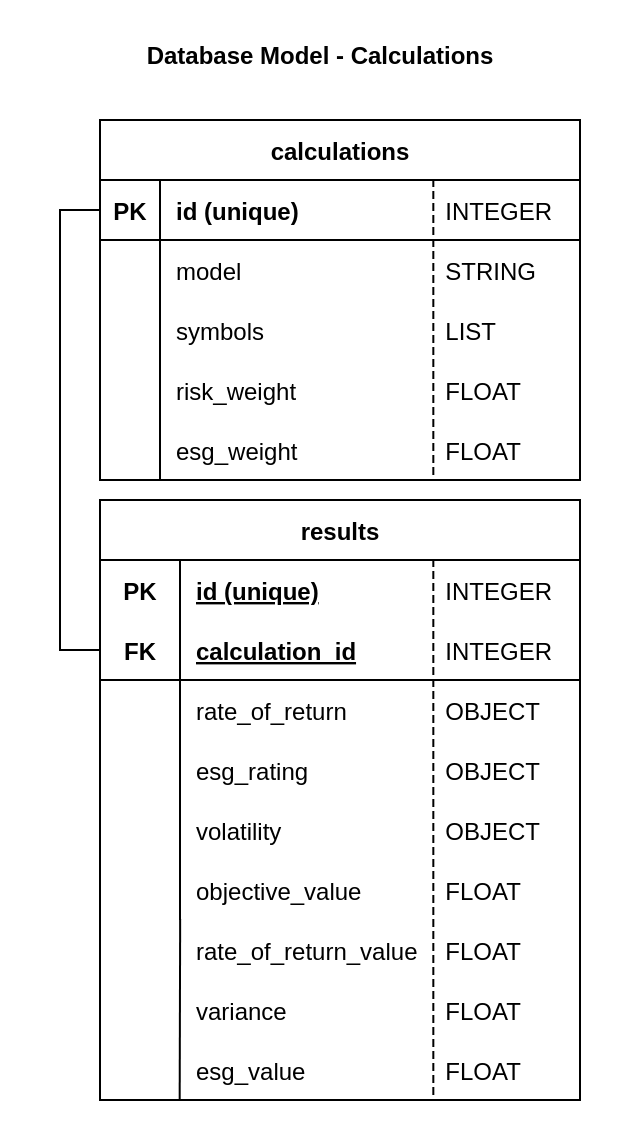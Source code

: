 <mxfile version="20.2.7" type="device"><diagram name="Page-1" id="2ca16b54-16f6-2749-3443-fa8db7711227"><mxGraphModel dx="690" dy="738" grid="1" gridSize="10" guides="1" tooltips="1" connect="1" arrows="1" fold="1" page="1" pageScale="1" pageWidth="1100" pageHeight="850" background="none" math="0" shadow="0"><root><mxCell id="0"/><mxCell id="1" parent="0"/><mxCell id="oxZOKNevLiVdZAd4e6vF-1" value="&lt;br&gt;Database Model - Calculations" style="rounded=0;whiteSpace=wrap;html=1;verticalAlign=top;fontStyle=1;strokeWidth=0;strokeColor=none;" parent="1" vertex="1"><mxGeometry x="60" width="320" height="570" as="geometry"/></mxCell><mxCell id="cSZ2dbXi6TqptSSzIAJE-76" value="" style="group" parent="1" vertex="1" connectable="0"><mxGeometry x="110" y="250" width="240" height="300" as="geometry"/></mxCell><mxCell id="3Ti9uLNWOgjuIZVz-vYX-15" value="results" style="shape=table;startSize=30;container=1;collapsible=1;childLayout=tableLayout;fixedRows=1;rowLines=0;fontStyle=1;align=center;resizeLast=1;" parent="cSZ2dbXi6TqptSSzIAJE-76" vertex="1"><mxGeometry width="240" height="300" as="geometry"/></mxCell><mxCell id="3Ti9uLNWOgjuIZVz-vYX-16" value="" style="shape=tableRow;horizontal=0;startSize=0;swimlaneHead=0;swimlaneBody=0;fillColor=none;collapsible=0;dropTarget=0;points=[[0,0.5],[1,0.5]];portConstraint=eastwest;top=0;left=0;right=0;bottom=0;" parent="3Ti9uLNWOgjuIZVz-vYX-15" vertex="1"><mxGeometry y="30" width="240" height="30" as="geometry"/></mxCell><mxCell id="3Ti9uLNWOgjuIZVz-vYX-17" value="PK" style="shape=partialRectangle;connectable=0;fillColor=none;top=0;left=0;bottom=0;right=0;fontStyle=1;overflow=hidden;" parent="3Ti9uLNWOgjuIZVz-vYX-16" vertex="1"><mxGeometry width="40" height="30" as="geometry"><mxRectangle width="40" height="30" as="alternateBounds"/></mxGeometry></mxCell><mxCell id="3Ti9uLNWOgjuIZVz-vYX-18" value="id (unique)" style="shape=partialRectangle;connectable=0;fillColor=none;top=0;left=0;bottom=0;right=0;align=left;spacingLeft=6;fontStyle=5;overflow=hidden;" parent="3Ti9uLNWOgjuIZVz-vYX-16" vertex="1"><mxGeometry x="40" width="200" height="30" as="geometry"><mxRectangle width="200" height="30" as="alternateBounds"/></mxGeometry></mxCell><mxCell id="3Ti9uLNWOgjuIZVz-vYX-19" value="" style="shape=tableRow;horizontal=0;startSize=0;swimlaneHead=0;swimlaneBody=0;fillColor=none;collapsible=0;dropTarget=0;points=[[0,0.5],[1,0.5]];portConstraint=eastwest;top=0;left=0;right=0;bottom=1;" parent="3Ti9uLNWOgjuIZVz-vYX-15" vertex="1"><mxGeometry y="60" width="240" height="30" as="geometry"/></mxCell><mxCell id="3Ti9uLNWOgjuIZVz-vYX-20" value="FK" style="shape=partialRectangle;connectable=0;fillColor=none;top=0;left=0;bottom=0;right=0;fontStyle=1;overflow=hidden;" parent="3Ti9uLNWOgjuIZVz-vYX-19" vertex="1"><mxGeometry width="40" height="30" as="geometry"><mxRectangle width="40" height="30" as="alternateBounds"/></mxGeometry></mxCell><mxCell id="3Ti9uLNWOgjuIZVz-vYX-21" value="calculation_id" style="shape=partialRectangle;connectable=0;fillColor=none;top=0;left=0;bottom=0;right=0;align=left;spacingLeft=6;fontStyle=5;overflow=hidden;" parent="3Ti9uLNWOgjuIZVz-vYX-19" vertex="1"><mxGeometry x="40" width="200" height="30" as="geometry"><mxRectangle width="200" height="30" as="alternateBounds"/></mxGeometry></mxCell><mxCell id="3Ti9uLNWOgjuIZVz-vYX-22" value="" style="shape=tableRow;horizontal=0;startSize=0;swimlaneHead=0;swimlaneBody=0;fillColor=none;collapsible=0;dropTarget=0;points=[[0,0.5],[1,0.5]];portConstraint=eastwest;top=0;left=0;right=0;bottom=0;" parent="3Ti9uLNWOgjuIZVz-vYX-15" vertex="1"><mxGeometry y="90" width="240" height="30" as="geometry"/></mxCell><mxCell id="3Ti9uLNWOgjuIZVz-vYX-23" value="" style="shape=partialRectangle;connectable=0;fillColor=none;top=0;left=0;bottom=0;right=0;editable=1;overflow=hidden;" parent="3Ti9uLNWOgjuIZVz-vYX-22" vertex="1"><mxGeometry width="40" height="30" as="geometry"><mxRectangle width="40" height="30" as="alternateBounds"/></mxGeometry></mxCell><mxCell id="3Ti9uLNWOgjuIZVz-vYX-24" value="rate_of_return" style="shape=partialRectangle;connectable=0;fillColor=none;top=0;left=0;bottom=0;right=0;align=left;spacingLeft=6;overflow=hidden;" parent="3Ti9uLNWOgjuIZVz-vYX-22" vertex="1"><mxGeometry x="40" width="200" height="30" as="geometry"><mxRectangle width="200" height="30" as="alternateBounds"/></mxGeometry></mxCell><mxCell id="cSZ2dbXi6TqptSSzIAJE-9" value="" style="shape=tableRow;horizontal=0;startSize=0;swimlaneHead=0;swimlaneBody=0;fillColor=none;collapsible=0;dropTarget=0;points=[[0,0.5],[1,0.5]];portConstraint=eastwest;top=0;left=0;right=0;bottom=0;" parent="3Ti9uLNWOgjuIZVz-vYX-15" vertex="1"><mxGeometry y="120" width="240" height="30" as="geometry"/></mxCell><mxCell id="cSZ2dbXi6TqptSSzIAJE-10" value="" style="shape=partialRectangle;connectable=0;fillColor=none;top=0;left=0;bottom=0;right=0;editable=1;overflow=hidden;" parent="cSZ2dbXi6TqptSSzIAJE-9" vertex="1"><mxGeometry width="40" height="30" as="geometry"><mxRectangle width="40" height="30" as="alternateBounds"/></mxGeometry></mxCell><mxCell id="cSZ2dbXi6TqptSSzIAJE-11" value="esg_rating" style="shape=partialRectangle;connectable=0;fillColor=none;top=0;left=0;bottom=0;right=0;align=left;spacingLeft=6;overflow=hidden;" parent="cSZ2dbXi6TqptSSzIAJE-9" vertex="1"><mxGeometry x="40" width="200" height="30" as="geometry"><mxRectangle width="200" height="30" as="alternateBounds"/></mxGeometry></mxCell><mxCell id="cSZ2dbXi6TqptSSzIAJE-12" value="" style="shape=tableRow;horizontal=0;startSize=0;swimlaneHead=0;swimlaneBody=0;fillColor=none;collapsible=0;dropTarget=0;points=[[0,0.5],[1,0.5]];portConstraint=eastwest;top=0;left=0;right=0;bottom=0;" parent="3Ti9uLNWOgjuIZVz-vYX-15" vertex="1"><mxGeometry y="150" width="240" height="30" as="geometry"/></mxCell><mxCell id="cSZ2dbXi6TqptSSzIAJE-13" value="" style="shape=partialRectangle;connectable=0;fillColor=none;top=0;left=0;bottom=0;right=0;editable=1;overflow=hidden;" parent="cSZ2dbXi6TqptSSzIAJE-12" vertex="1"><mxGeometry width="40" height="30" as="geometry"><mxRectangle width="40" height="30" as="alternateBounds"/></mxGeometry></mxCell><mxCell id="cSZ2dbXi6TqptSSzIAJE-14" value="volatility" style="shape=partialRectangle;connectable=0;fillColor=none;top=0;left=0;bottom=0;right=0;align=left;spacingLeft=6;overflow=hidden;" parent="cSZ2dbXi6TqptSSzIAJE-12" vertex="1"><mxGeometry x="40" width="200" height="30" as="geometry"><mxRectangle width="200" height="30" as="alternateBounds"/></mxGeometry></mxCell><mxCell id="cSZ2dbXi6TqptSSzIAJE-15" value="" style="shape=tableRow;horizontal=0;startSize=0;swimlaneHead=0;swimlaneBody=0;fillColor=none;collapsible=0;dropTarget=0;points=[[0,0.5],[1,0.5]];portConstraint=eastwest;top=0;left=0;right=0;bottom=0;" parent="3Ti9uLNWOgjuIZVz-vYX-15" vertex="1"><mxGeometry y="180" width="240" height="30" as="geometry"/></mxCell><mxCell id="cSZ2dbXi6TqptSSzIAJE-16" value="" style="shape=partialRectangle;connectable=0;fillColor=none;top=0;left=0;bottom=0;right=0;editable=1;overflow=hidden;" parent="cSZ2dbXi6TqptSSzIAJE-15" vertex="1"><mxGeometry width="40" height="30" as="geometry"><mxRectangle width="40" height="30" as="alternateBounds"/></mxGeometry></mxCell><mxCell id="cSZ2dbXi6TqptSSzIAJE-17" value="objective_value" style="shape=partialRectangle;connectable=0;fillColor=none;top=0;left=0;bottom=0;right=0;align=left;spacingLeft=6;overflow=hidden;" parent="cSZ2dbXi6TqptSSzIAJE-15" vertex="1"><mxGeometry x="40" width="200" height="30" as="geometry"><mxRectangle width="200" height="30" as="alternateBounds"/></mxGeometry></mxCell><mxCell id="cSZ2dbXi6TqptSSzIAJE-42" value="  INTEGER" style="shape=partialRectangle;fillColor=none;align=left;verticalAlign=middle;strokeColor=none;spacingLeft=34;rotatable=0;points=[[0,0.5],[1,0.5]];portConstraint=eastwest;dropTarget=0;" parent="cSZ2dbXi6TqptSSzIAJE-76" vertex="1"><mxGeometry x="130" y="30" width="110" height="30" as="geometry"/></mxCell><mxCell id="cSZ2dbXi6TqptSSzIAJE-43" value="" style="shape=partialRectangle;top=0;left=0;bottom=0;fillColor=none;stokeWidth=1;dashed=1;align=left;verticalAlign=middle;spacingLeft=4;spacingRight=4;overflow=hidden;rotatable=0;points=[];portConstraint=eastwest;part=1;" parent="cSZ2dbXi6TqptSSzIAJE-42" vertex="1" connectable="0"><mxGeometry width="36.667" height="30" as="geometry"/></mxCell><mxCell id="cSZ2dbXi6TqptSSzIAJE-44" value="  INTEGER" style="shape=partialRectangle;fillColor=none;align=left;verticalAlign=middle;strokeColor=none;spacingLeft=34;rotatable=0;points=[[0,0.5],[1,0.5]];portConstraint=eastwest;dropTarget=0;" parent="cSZ2dbXi6TqptSSzIAJE-76" vertex="1"><mxGeometry x="130" y="60" width="110" height="30" as="geometry"/></mxCell><mxCell id="cSZ2dbXi6TqptSSzIAJE-45" value="" style="shape=partialRectangle;top=0;left=0;bottom=0;fillColor=none;stokeWidth=1;dashed=1;align=left;verticalAlign=middle;spacingLeft=4;spacingRight=4;overflow=hidden;rotatable=0;points=[];portConstraint=eastwest;part=1;" parent="cSZ2dbXi6TqptSSzIAJE-44" vertex="1" connectable="0"><mxGeometry width="36.667" height="30" as="geometry"/></mxCell><mxCell id="cSZ2dbXi6TqptSSzIAJE-46" value="  OBJECT" style="shape=partialRectangle;fillColor=none;align=left;verticalAlign=middle;strokeColor=none;spacingLeft=34;rotatable=0;points=[[0,0.5],[1,0.5]];portConstraint=eastwest;dropTarget=0;" parent="cSZ2dbXi6TqptSSzIAJE-76" vertex="1"><mxGeometry x="130" y="90" width="110" height="30" as="geometry"/></mxCell><mxCell id="cSZ2dbXi6TqptSSzIAJE-47" value="" style="shape=partialRectangle;top=0;left=0;bottom=0;fillColor=none;stokeWidth=1;dashed=1;align=left;verticalAlign=middle;spacingLeft=4;spacingRight=4;overflow=hidden;rotatable=0;points=[];portConstraint=eastwest;part=1;" parent="cSZ2dbXi6TqptSSzIAJE-46" vertex="1" connectable="0"><mxGeometry width="36.667" height="30" as="geometry"/></mxCell><mxCell id="cSZ2dbXi6TqptSSzIAJE-48" value="  OBJECT" style="shape=partialRectangle;fillColor=none;align=left;verticalAlign=middle;strokeColor=none;spacingLeft=34;rotatable=0;points=[[0,0.5],[1,0.5]];portConstraint=eastwest;dropTarget=0;" parent="cSZ2dbXi6TqptSSzIAJE-76" vertex="1"><mxGeometry x="130" y="120" width="110" height="30" as="geometry"/></mxCell><mxCell id="cSZ2dbXi6TqptSSzIAJE-49" value="" style="shape=partialRectangle;top=0;left=0;bottom=0;fillColor=none;stokeWidth=1;dashed=1;align=left;verticalAlign=middle;spacingLeft=4;spacingRight=4;overflow=hidden;rotatable=0;points=[];portConstraint=eastwest;part=1;" parent="cSZ2dbXi6TqptSSzIAJE-48" vertex="1" connectable="0"><mxGeometry width="36.667" height="30" as="geometry"/></mxCell><mxCell id="cSZ2dbXi6TqptSSzIAJE-50" value="  OBJECT" style="shape=partialRectangle;fillColor=none;align=left;verticalAlign=middle;strokeColor=none;spacingLeft=34;rotatable=0;points=[[0,0.5],[1,0.5]];portConstraint=eastwest;dropTarget=0;" parent="cSZ2dbXi6TqptSSzIAJE-76" vertex="1"><mxGeometry x="130" y="150" width="110" height="30" as="geometry"/></mxCell><mxCell id="cSZ2dbXi6TqptSSzIAJE-51" value="" style="shape=partialRectangle;top=0;left=0;bottom=0;fillColor=none;stokeWidth=1;dashed=1;align=left;verticalAlign=middle;spacingLeft=4;spacingRight=4;overflow=hidden;rotatable=0;points=[];portConstraint=eastwest;part=1;" parent="cSZ2dbXi6TqptSSzIAJE-50" vertex="1" connectable="0"><mxGeometry width="36.667" height="30" as="geometry"/></mxCell><mxCell id="cSZ2dbXi6TqptSSzIAJE-52" value="  FLOAT" style="shape=partialRectangle;fillColor=none;align=left;verticalAlign=middle;strokeColor=none;spacingLeft=34;rotatable=0;points=[[0,0.5],[1,0.5]];portConstraint=eastwest;dropTarget=0;" parent="cSZ2dbXi6TqptSSzIAJE-76" vertex="1"><mxGeometry x="130" y="180" width="110" height="30" as="geometry"/></mxCell><mxCell id="cSZ2dbXi6TqptSSzIAJE-53" value="" style="shape=partialRectangle;top=0;left=0;bottom=0;fillColor=none;stokeWidth=1;dashed=1;align=left;verticalAlign=middle;spacingLeft=4;spacingRight=4;overflow=hidden;rotatable=0;points=[];portConstraint=eastwest;part=1;" parent="cSZ2dbXi6TqptSSzIAJE-52" vertex="1" connectable="0"><mxGeometry width="36.667" height="30" as="geometry"/></mxCell><mxCell id="cSZ2dbXi6TqptSSzIAJE-77" value="" style="group" parent="1" vertex="1" connectable="0"><mxGeometry x="110" y="60" width="240" height="180" as="geometry"/></mxCell><mxCell id="3Ti9uLNWOgjuIZVz-vYX-1" value="calculations" style="shape=table;startSize=30;container=1;collapsible=1;childLayout=tableLayout;fixedRows=1;rowLines=0;fontStyle=1;align=center;resizeLast=1;" parent="cSZ2dbXi6TqptSSzIAJE-77" vertex="1"><mxGeometry width="240" height="180" as="geometry"/></mxCell><mxCell id="3Ti9uLNWOgjuIZVz-vYX-2" value="" style="shape=tableRow;horizontal=0;startSize=0;swimlaneHead=0;swimlaneBody=0;fillColor=none;collapsible=0;dropTarget=0;points=[[0,0.5],[1,0.5]];portConstraint=eastwest;top=0;left=0;right=0;bottom=1;" parent="3Ti9uLNWOgjuIZVz-vYX-1" vertex="1"><mxGeometry y="30" width="240" height="30" as="geometry"/></mxCell><mxCell id="3Ti9uLNWOgjuIZVz-vYX-3" value="PK" style="shape=partialRectangle;connectable=0;fillColor=none;top=0;left=0;bottom=0;right=0;fontStyle=1;overflow=hidden;" parent="3Ti9uLNWOgjuIZVz-vYX-2" vertex="1"><mxGeometry width="30" height="30" as="geometry"><mxRectangle width="30" height="30" as="alternateBounds"/></mxGeometry></mxCell><mxCell id="3Ti9uLNWOgjuIZVz-vYX-4" value="id (unique)" style="shape=partialRectangle;connectable=0;fillColor=none;top=0;left=0;bottom=0;right=0;align=left;spacingLeft=6;fontStyle=1;overflow=hidden;" parent="3Ti9uLNWOgjuIZVz-vYX-2" vertex="1"><mxGeometry x="30" width="210" height="30" as="geometry"><mxRectangle width="210" height="30" as="alternateBounds"/></mxGeometry></mxCell><mxCell id="3Ti9uLNWOgjuIZVz-vYX-5" value="" style="shape=tableRow;horizontal=0;startSize=0;swimlaneHead=0;swimlaneBody=0;fillColor=none;collapsible=0;dropTarget=0;points=[[0,0.5],[1,0.5]];portConstraint=eastwest;top=0;left=0;right=0;bottom=0;" parent="3Ti9uLNWOgjuIZVz-vYX-1" vertex="1"><mxGeometry y="60" width="240" height="30" as="geometry"/></mxCell><mxCell id="3Ti9uLNWOgjuIZVz-vYX-6" value="" style="shape=partialRectangle;connectable=0;fillColor=none;top=0;left=0;bottom=0;right=0;editable=1;overflow=hidden;" parent="3Ti9uLNWOgjuIZVz-vYX-5" vertex="1"><mxGeometry width="30" height="30" as="geometry"><mxRectangle width="30" height="30" as="alternateBounds"/></mxGeometry></mxCell><mxCell id="3Ti9uLNWOgjuIZVz-vYX-7" value="model" style="shape=partialRectangle;connectable=0;fillColor=none;top=0;left=0;bottom=0;right=0;align=left;spacingLeft=6;overflow=hidden;" parent="3Ti9uLNWOgjuIZVz-vYX-5" vertex="1"><mxGeometry x="30" width="210" height="30" as="geometry"><mxRectangle width="210" height="30" as="alternateBounds"/></mxGeometry></mxCell><mxCell id="3Ti9uLNWOgjuIZVz-vYX-8" value="" style="shape=tableRow;horizontal=0;startSize=0;swimlaneHead=0;swimlaneBody=0;fillColor=none;collapsible=0;dropTarget=0;points=[[0,0.5],[1,0.5]];portConstraint=eastwest;top=0;left=0;right=0;bottom=0;" parent="3Ti9uLNWOgjuIZVz-vYX-1" vertex="1"><mxGeometry y="90" width="240" height="30" as="geometry"/></mxCell><mxCell id="3Ti9uLNWOgjuIZVz-vYX-9" value="" style="shape=partialRectangle;connectable=0;fillColor=none;top=0;left=0;bottom=0;right=0;editable=1;overflow=hidden;" parent="3Ti9uLNWOgjuIZVz-vYX-8" vertex="1"><mxGeometry width="30" height="30" as="geometry"><mxRectangle width="30" height="30" as="alternateBounds"/></mxGeometry></mxCell><mxCell id="3Ti9uLNWOgjuIZVz-vYX-10" value="symbols" style="shape=partialRectangle;connectable=0;fillColor=none;top=0;left=0;bottom=0;right=0;align=left;spacingLeft=6;overflow=hidden;" parent="3Ti9uLNWOgjuIZVz-vYX-8" vertex="1"><mxGeometry x="30" width="210" height="30" as="geometry"><mxRectangle width="210" height="30" as="alternateBounds"/></mxGeometry></mxCell><mxCell id="3Ti9uLNWOgjuIZVz-vYX-11" value="" style="shape=tableRow;horizontal=0;startSize=0;swimlaneHead=0;swimlaneBody=0;fillColor=none;collapsible=0;dropTarget=0;points=[[0,0.5],[1,0.5]];portConstraint=eastwest;top=0;left=0;right=0;bottom=0;" parent="3Ti9uLNWOgjuIZVz-vYX-1" vertex="1"><mxGeometry y="120" width="240" height="30" as="geometry"/></mxCell><mxCell id="3Ti9uLNWOgjuIZVz-vYX-12" value="" style="shape=partialRectangle;connectable=0;fillColor=none;top=0;left=0;bottom=0;right=0;editable=1;overflow=hidden;" parent="3Ti9uLNWOgjuIZVz-vYX-11" vertex="1"><mxGeometry width="30" height="30" as="geometry"><mxRectangle width="30" height="30" as="alternateBounds"/></mxGeometry></mxCell><mxCell id="3Ti9uLNWOgjuIZVz-vYX-13" value="risk_weight" style="shape=partialRectangle;connectable=0;fillColor=none;top=0;left=0;bottom=0;right=0;align=left;spacingLeft=6;overflow=hidden;" parent="3Ti9uLNWOgjuIZVz-vYX-11" vertex="1"><mxGeometry x="30" width="210" height="30" as="geometry"><mxRectangle width="210" height="30" as="alternateBounds"/></mxGeometry></mxCell><mxCell id="cSZ2dbXi6TqptSSzIAJE-1" value="  INTEGER" style="shape=partialRectangle;fillColor=none;align=left;verticalAlign=middle;strokeColor=none;spacingLeft=34;rotatable=0;points=[[0,0.5],[1,0.5]];portConstraint=eastwest;dropTarget=0;" parent="cSZ2dbXi6TqptSSzIAJE-77" vertex="1"><mxGeometry x="130" y="30" width="110" height="30" as="geometry"/></mxCell><mxCell id="cSZ2dbXi6TqptSSzIAJE-2" value="" style="shape=partialRectangle;top=0;left=0;bottom=0;fillColor=none;stokeWidth=1;dashed=1;align=left;verticalAlign=middle;spacingLeft=4;spacingRight=4;overflow=hidden;rotatable=0;points=[];portConstraint=eastwest;part=1;" parent="cSZ2dbXi6TqptSSzIAJE-1" vertex="1" connectable="0"><mxGeometry width="36.667" height="30" as="geometry"/></mxCell><mxCell id="cSZ2dbXi6TqptSSzIAJE-3" value="  STRING" style="shape=partialRectangle;fillColor=none;align=left;verticalAlign=middle;strokeColor=none;spacingLeft=34;rotatable=0;points=[[0,0.5],[1,0.5]];portConstraint=eastwest;dropTarget=0;" parent="cSZ2dbXi6TqptSSzIAJE-77" vertex="1"><mxGeometry x="130" y="60" width="110" height="30" as="geometry"/></mxCell><mxCell id="cSZ2dbXi6TqptSSzIAJE-4" value="" style="shape=partialRectangle;top=0;left=0;bottom=0;fillColor=none;stokeWidth=1;dashed=1;align=left;verticalAlign=middle;spacingLeft=4;spacingRight=4;overflow=hidden;rotatable=0;points=[];portConstraint=eastwest;part=1;" parent="cSZ2dbXi6TqptSSzIAJE-3" vertex="1" connectable="0"><mxGeometry width="36.667" height="30" as="geometry"/></mxCell><mxCell id="cSZ2dbXi6TqptSSzIAJE-5" value="  LIST" style="shape=partialRectangle;fillColor=none;align=left;verticalAlign=middle;strokeColor=none;spacingLeft=34;rotatable=0;points=[[0,0.5],[1,0.5]];portConstraint=eastwest;dropTarget=0;" parent="cSZ2dbXi6TqptSSzIAJE-77" vertex="1"><mxGeometry x="130" y="90" width="110" height="30" as="geometry"/></mxCell><mxCell id="cSZ2dbXi6TqptSSzIAJE-6" value="" style="shape=partialRectangle;top=0;left=0;bottom=0;fillColor=none;stokeWidth=1;dashed=1;align=left;verticalAlign=middle;spacingLeft=4;spacingRight=4;overflow=hidden;rotatable=0;points=[];portConstraint=eastwest;part=1;" parent="cSZ2dbXi6TqptSSzIAJE-5" vertex="1" connectable="0"><mxGeometry width="36.667" height="30" as="geometry"/></mxCell><mxCell id="cSZ2dbXi6TqptSSzIAJE-7" value="  FLOAT" style="shape=partialRectangle;fillColor=none;align=left;verticalAlign=middle;strokeColor=none;spacingLeft=34;rotatable=0;points=[[0,0.5],[1,0.5]];portConstraint=eastwest;dropTarget=0;" parent="cSZ2dbXi6TqptSSzIAJE-77" vertex="1"><mxGeometry x="130" y="120" width="110" height="30" as="geometry"/></mxCell><mxCell id="cSZ2dbXi6TqptSSzIAJE-8" value="" style="shape=partialRectangle;top=0;left=0;bottom=0;fillColor=none;stokeWidth=1;dashed=1;align=left;verticalAlign=middle;spacingLeft=4;spacingRight=4;overflow=hidden;rotatable=0;points=[];portConstraint=eastwest;part=1;" parent="cSZ2dbXi6TqptSSzIAJE-7" vertex="1" connectable="0"><mxGeometry width="36.667" height="30" as="geometry"/></mxCell><mxCell id="cSZ2dbXi6TqptSSzIAJE-82" style="edgeStyle=orthogonalEdgeStyle;rounded=0;orthogonalLoop=1;jettySize=auto;html=1;exitX=0;exitY=0.5;exitDx=0;exitDy=0;entryX=0;entryY=0.5;entryDx=0;entryDy=0;endArrow=none;endFill=0;" parent="1" source="3Ti9uLNWOgjuIZVz-vYX-2" target="3Ti9uLNWOgjuIZVz-vYX-19" edge="1"><mxGeometry relative="1" as="geometry"/></mxCell><mxCell id="jiSSweKbmOfrlSvPBBIe-34" value="  FLOAT" style="shape=partialRectangle;fillColor=none;align=left;verticalAlign=middle;strokeColor=none;spacingLeft=34;rotatable=0;points=[[0,0.5],[1,0.5]];portConstraint=eastwest;dropTarget=0;" parent="1" vertex="1"><mxGeometry x="240" y="490" width="110" height="30" as="geometry"/></mxCell><mxCell id="jiSSweKbmOfrlSvPBBIe-35" value="" style="shape=partialRectangle;top=0;left=0;bottom=0;fillColor=none;stokeWidth=1;dashed=1;align=left;verticalAlign=middle;spacingLeft=4;spacingRight=4;overflow=hidden;rotatable=0;points=[];portConstraint=eastwest;part=1;" parent="jiSSweKbmOfrlSvPBBIe-34" vertex="1" connectable="0"><mxGeometry width="36.667" height="30" as="geometry"/></mxCell><mxCell id="jiSSweKbmOfrlSvPBBIe-36" value="  FLOAT" style="shape=partialRectangle;fillColor=none;align=left;verticalAlign=middle;strokeColor=none;spacingLeft=34;rotatable=0;points=[[0,0.5],[1,0.5]];portConstraint=eastwest;dropTarget=0;" parent="1" vertex="1"><mxGeometry x="240" y="460" width="110" height="30" as="geometry"/></mxCell><mxCell id="jiSSweKbmOfrlSvPBBIe-37" value="" style="shape=partialRectangle;top=0;left=0;bottom=0;fillColor=none;stokeWidth=1;dashed=1;align=left;verticalAlign=middle;spacingLeft=4;spacingRight=4;overflow=hidden;rotatable=0;points=[];portConstraint=eastwest;part=1;" parent="jiSSweKbmOfrlSvPBBIe-36" vertex="1" connectable="0"><mxGeometry width="36.667" height="30" as="geometry"/></mxCell><mxCell id="jiSSweKbmOfrlSvPBBIe-38" value="  FLOAT" style="shape=partialRectangle;fillColor=none;align=left;verticalAlign=middle;strokeColor=none;spacingLeft=34;rotatable=0;points=[[0,0.5],[1,0.5]];portConstraint=eastwest;dropTarget=0;" parent="1" vertex="1"><mxGeometry x="240" y="520" width="110" height="30" as="geometry"/></mxCell><mxCell id="jiSSweKbmOfrlSvPBBIe-39" value="" style="shape=partialRectangle;top=0;left=0;bottom=0;fillColor=none;stokeWidth=1;dashed=1;align=left;verticalAlign=middle;spacingLeft=4;spacingRight=4;overflow=hidden;rotatable=0;points=[];portConstraint=eastwest;part=1;" parent="jiSSweKbmOfrlSvPBBIe-38" vertex="1" connectable="0"><mxGeometry width="36.667" height="30" as="geometry"/></mxCell><mxCell id="jiSSweKbmOfrlSvPBBIe-40" value="" style="shape=tableRow;horizontal=0;startSize=0;swimlaneHead=0;swimlaneBody=0;fillColor=none;collapsible=0;dropTarget=0;points=[[0,0.5],[1,0.5]];portConstraint=eastwest;top=0;left=0;right=0;bottom=0;" parent="1" vertex="1"><mxGeometry x="110" y="460" width="240" height="30" as="geometry"/></mxCell><mxCell id="jiSSweKbmOfrlSvPBBIe-41" value="" style="shape=partialRectangle;connectable=0;fillColor=none;top=0;left=0;bottom=0;right=0;editable=1;overflow=hidden;" parent="jiSSweKbmOfrlSvPBBIe-40" vertex="1"><mxGeometry width="40" height="30" as="geometry"><mxRectangle width="40" height="30" as="alternateBounds"/></mxGeometry></mxCell><mxCell id="jiSSweKbmOfrlSvPBBIe-42" value="rate_of_return_value" style="shape=partialRectangle;connectable=0;fillColor=none;top=0;left=0;bottom=0;right=0;align=left;spacingLeft=6;overflow=hidden;" parent="jiSSweKbmOfrlSvPBBIe-40" vertex="1"><mxGeometry x="40" width="130" height="30" as="geometry"><mxRectangle width="200" height="30" as="alternateBounds"/></mxGeometry></mxCell><mxCell id="jiSSweKbmOfrlSvPBBIe-43" value="" style="shape=tableRow;horizontal=0;startSize=0;swimlaneHead=0;swimlaneBody=0;fillColor=none;collapsible=0;dropTarget=0;points=[[0,0.5],[1,0.5]];portConstraint=eastwest;top=0;left=0;right=0;bottom=0;" parent="1" vertex="1"><mxGeometry x="110" y="490" width="240" height="30" as="geometry"/></mxCell><mxCell id="jiSSweKbmOfrlSvPBBIe-44" value="" style="shape=partialRectangle;connectable=0;fillColor=none;top=0;left=0;bottom=0;right=0;editable=1;overflow=hidden;" parent="jiSSweKbmOfrlSvPBBIe-43" vertex="1"><mxGeometry width="40" height="30" as="geometry"><mxRectangle width="40" height="30" as="alternateBounds"/></mxGeometry></mxCell><mxCell id="jiSSweKbmOfrlSvPBBIe-45" value="variance" style="shape=partialRectangle;connectable=0;fillColor=none;top=0;left=0;bottom=0;right=0;align=left;spacingLeft=6;overflow=hidden;" parent="jiSSweKbmOfrlSvPBBIe-43" vertex="1"><mxGeometry x="40" width="130" height="30" as="geometry"><mxRectangle width="200" height="30" as="alternateBounds"/></mxGeometry></mxCell><mxCell id="jiSSweKbmOfrlSvPBBIe-46" value="" style="shape=tableRow;horizontal=0;startSize=0;swimlaneHead=0;swimlaneBody=0;fillColor=none;collapsible=0;dropTarget=0;points=[[0,0.5],[1,0.5]];portConstraint=eastwest;top=0;left=0;right=0;bottom=0;" parent="1" vertex="1"><mxGeometry x="110" y="520" width="240" height="30" as="geometry"/></mxCell><mxCell id="jiSSweKbmOfrlSvPBBIe-47" value="" style="shape=partialRectangle;connectable=0;fillColor=none;top=0;left=0;bottom=0;right=0;editable=1;overflow=hidden;" parent="jiSSweKbmOfrlSvPBBIe-46" vertex="1"><mxGeometry width="40" height="30" as="geometry"><mxRectangle width="40" height="30" as="alternateBounds"/></mxGeometry></mxCell><mxCell id="jiSSweKbmOfrlSvPBBIe-48" value="esg_value" style="shape=partialRectangle;connectable=0;fillColor=none;top=0;left=0;bottom=0;right=0;align=left;spacingLeft=6;overflow=hidden;" parent="jiSSweKbmOfrlSvPBBIe-46" vertex="1"><mxGeometry x="40" width="130" height="30" as="geometry"><mxRectangle width="200" height="30" as="alternateBounds"/></mxGeometry></mxCell><mxCell id="jiSSweKbmOfrlSvPBBIe-49" value="" style="endArrow=none;html=1;rounded=0;entryX=0.167;entryY=-0.018;entryDx=0;entryDy=0;entryPerimeter=0;exitX=0.166;exitY=1;exitDx=0;exitDy=0;exitPerimeter=0;" parent="1" source="jiSSweKbmOfrlSvPBBIe-46" target="jiSSweKbmOfrlSvPBBIe-40" edge="1"><mxGeometry width="50" height="50" relative="1" as="geometry"><mxPoint x="210" y="400" as="sourcePoint"/><mxPoint x="260" y="350" as="targetPoint"/></mxGeometry></mxCell><mxCell id="jiSSweKbmOfrlSvPBBIe-51" value="  FLOAT" style="shape=partialRectangle;fillColor=none;align=left;verticalAlign=middle;strokeColor=none;spacingLeft=34;rotatable=0;points=[[0,0.5],[1,0.5]];portConstraint=eastwest;dropTarget=0;" parent="1" vertex="1"><mxGeometry x="240" y="210" width="110" height="30" as="geometry"/></mxCell><mxCell id="jiSSweKbmOfrlSvPBBIe-52" value="" style="shape=partialRectangle;top=0;left=0;bottom=0;fillColor=none;stokeWidth=1;dashed=1;align=left;verticalAlign=middle;spacingLeft=4;spacingRight=4;overflow=hidden;rotatable=0;points=[];portConstraint=eastwest;part=1;" parent="jiSSweKbmOfrlSvPBBIe-51" vertex="1" connectable="0"><mxGeometry width="36.667" height="30" as="geometry"/></mxCell><mxCell id="jiSSweKbmOfrlSvPBBIe-53" value="" style="shape=tableRow;horizontal=0;startSize=0;swimlaneHead=0;swimlaneBody=0;fillColor=none;collapsible=0;dropTarget=0;points=[[0,0.5],[1,0.5]];portConstraint=eastwest;top=0;left=0;right=0;bottom=0;" parent="1" vertex="1"><mxGeometry x="110" y="210" width="240" height="30" as="geometry"/></mxCell><mxCell id="jiSSweKbmOfrlSvPBBIe-54" value="" style="shape=partialRectangle;connectable=0;fillColor=none;top=0;left=0;bottom=0;right=0;editable=1;overflow=hidden;" parent="jiSSweKbmOfrlSvPBBIe-53" vertex="1"><mxGeometry width="30" height="30" as="geometry"><mxRectangle width="30" height="30" as="alternateBounds"/></mxGeometry></mxCell><mxCell id="jiSSweKbmOfrlSvPBBIe-55" value="esg_weight" style="shape=partialRectangle;connectable=0;fillColor=none;top=0;left=0;bottom=0;right=0;align=left;spacingLeft=6;overflow=hidden;" parent="jiSSweKbmOfrlSvPBBIe-53" vertex="1"><mxGeometry x="30" width="210" height="30" as="geometry"><mxRectangle width="210" height="30" as="alternateBounds"/></mxGeometry></mxCell><mxCell id="jiSSweKbmOfrlSvPBBIe-56" value="" style="endArrow=none;html=1;rounded=0;" parent="1" edge="1"><mxGeometry width="50" height="50" relative="1" as="geometry"><mxPoint x="140" y="240" as="sourcePoint"/><mxPoint x="140" y="210" as="targetPoint"/></mxGeometry></mxCell></root></mxGraphModel></diagram></mxfile>